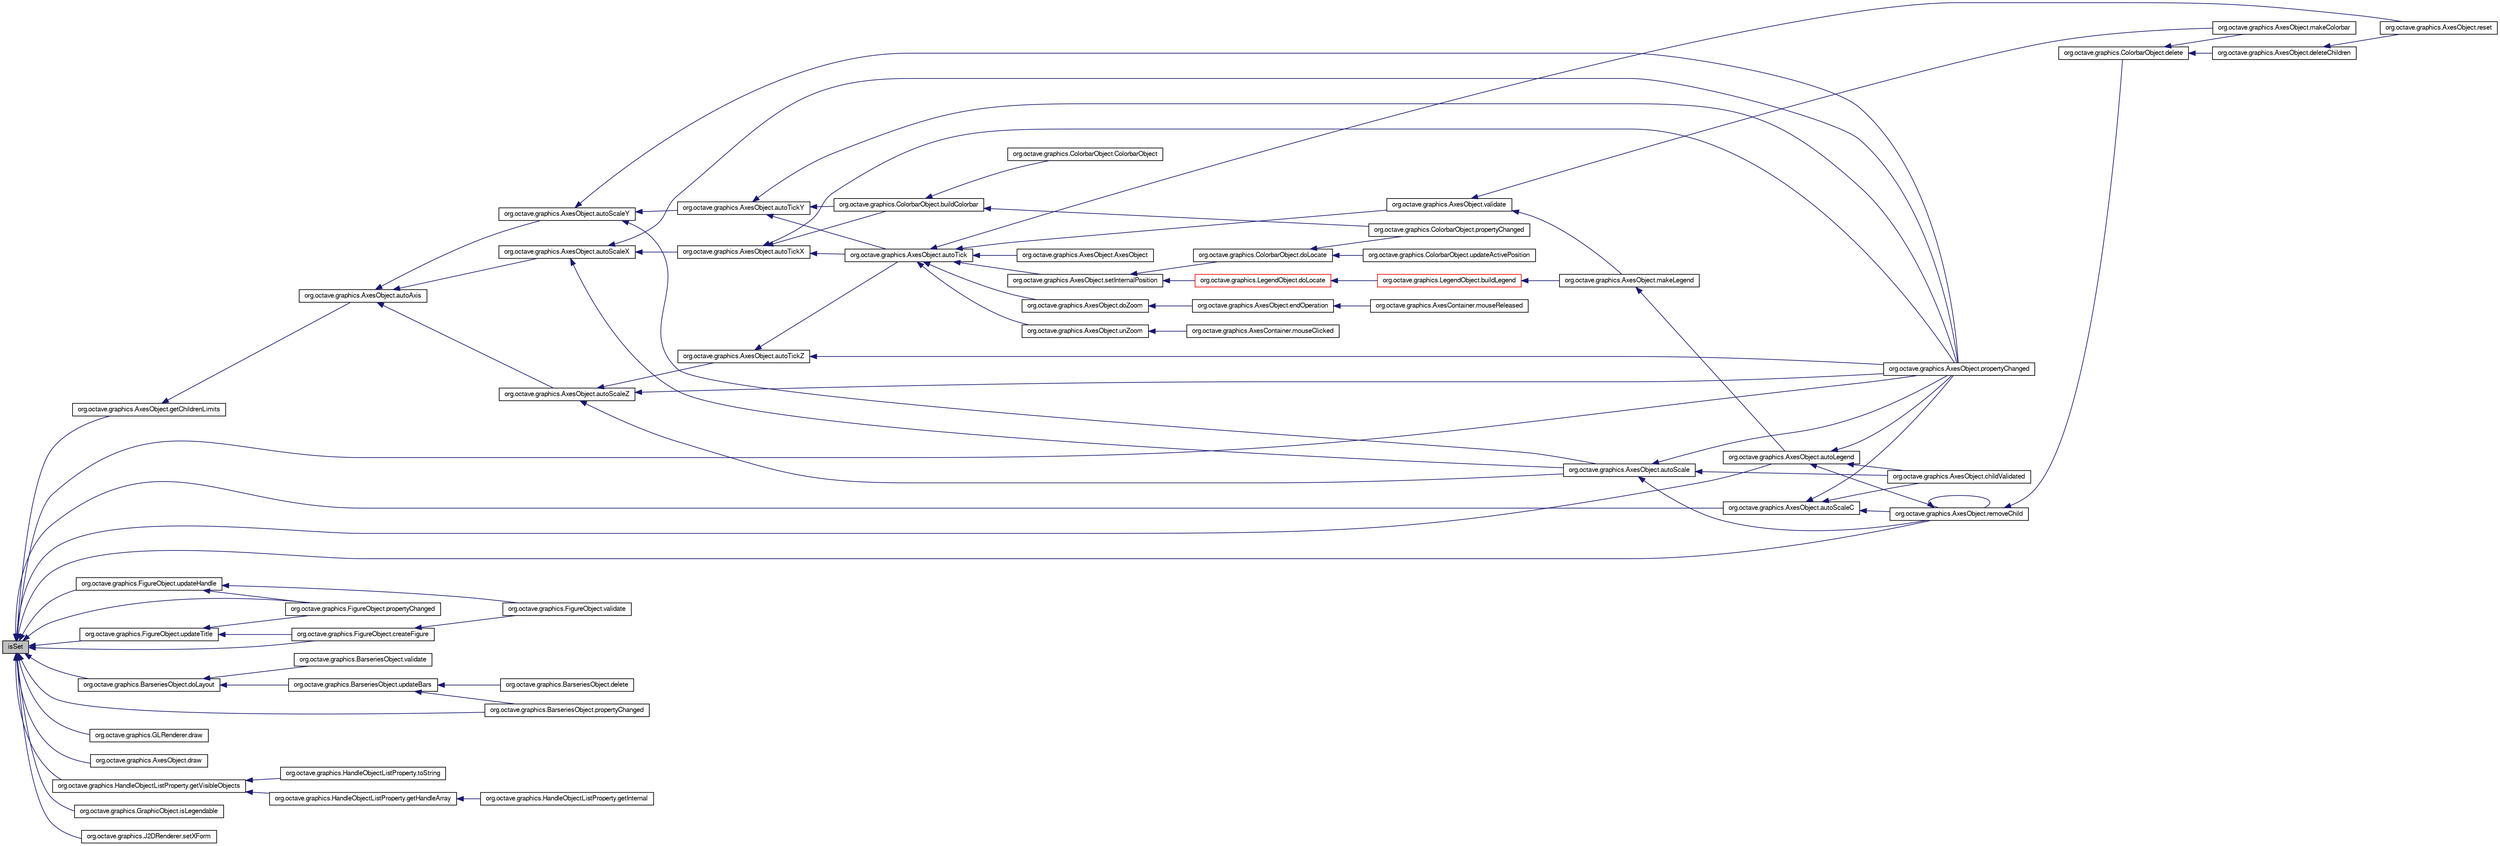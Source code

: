 digraph G
{
  edge [fontname="FreeSans",fontsize="10",labelfontname="FreeSans",labelfontsize="10"];
  node [fontname="FreeSans",fontsize="10",shape=record];
  rankdir="LR";
  Node1 [label="isSet",height=0.2,width=0.4,color="black", fillcolor="grey75", style="filled" fontcolor="black"];
  Node1 -> Node2 [dir="back",color="midnightblue",fontsize="10",style="solid",fontname="FreeSans"];
  Node2 [label="org.octave.graphics.AxesObject.autoLegend",height=0.2,width=0.4,color="black", fillcolor="white", style="filled",URL="$classorg_1_1octave_1_1graphics_1_1_axes_object.html#aed523bdcded55f65e6421d5f19485f8c"];
  Node2 -> Node3 [dir="back",color="midnightblue",fontsize="10",style="solid",fontname="FreeSans"];
  Node3 [label="org.octave.graphics.AxesObject.childValidated",height=0.2,width=0.4,color="black", fillcolor="white", style="filled",URL="$classorg_1_1octave_1_1graphics_1_1_axes_object.html#a8968031d1c5eaed3cc667f394cea6ba3"];
  Node2 -> Node4 [dir="back",color="midnightblue",fontsize="10",style="solid",fontname="FreeSans"];
  Node4 [label="org.octave.graphics.AxesObject.propertyChanged",height=0.2,width=0.4,color="black", fillcolor="white", style="filled",URL="$classorg_1_1octave_1_1graphics_1_1_axes_object.html#a15b63fbbc7c3a7ad69eb51e60232e1cb"];
  Node2 -> Node5 [dir="back",color="midnightblue",fontsize="10",style="solid",fontname="FreeSans"];
  Node5 [label="org.octave.graphics.AxesObject.removeChild",height=0.2,width=0.4,color="black", fillcolor="white", style="filled",URL="$classorg_1_1octave_1_1graphics_1_1_axes_object.html#affde818e58d4c9210b1519dd5cab6ebc"];
  Node5 -> Node6 [dir="back",color="midnightblue",fontsize="10",style="solid",fontname="FreeSans"];
  Node6 [label="org.octave.graphics.ColorbarObject.delete",height=0.2,width=0.4,color="black", fillcolor="white", style="filled",URL="$classorg_1_1octave_1_1graphics_1_1_colorbar_object.html#a7a4721d0a51e952c211e9b0fea4d8090"];
  Node6 -> Node7 [dir="back",color="midnightblue",fontsize="10",style="solid",fontname="FreeSans"];
  Node7 [label="org.octave.graphics.AxesObject.deleteChildren",height=0.2,width=0.4,color="black", fillcolor="white", style="filled",URL="$classorg_1_1octave_1_1graphics_1_1_axes_object.html#abf67d882cbea8b20d80544fe5f604e4a"];
  Node7 -> Node8 [dir="back",color="midnightblue",fontsize="10",style="solid",fontname="FreeSans"];
  Node8 [label="org.octave.graphics.AxesObject.reset",height=0.2,width=0.4,color="black", fillcolor="white", style="filled",URL="$classorg_1_1octave_1_1graphics_1_1_axes_object.html#a262380997e7c353f883761ebed63d18d"];
  Node6 -> Node9 [dir="back",color="midnightblue",fontsize="10",style="solid",fontname="FreeSans"];
  Node9 [label="org.octave.graphics.AxesObject.makeColorbar",height=0.2,width=0.4,color="black", fillcolor="white", style="filled",URL="$classorg_1_1octave_1_1graphics_1_1_axes_object.html#a18ad92a2eeba970815dbcc4aa1b25bbd"];
  Node5 -> Node5 [dir="back",color="midnightblue",fontsize="10",style="solid",fontname="FreeSans"];
  Node1 -> Node10 [dir="back",color="midnightblue",fontsize="10",style="solid",fontname="FreeSans"];
  Node10 [label="org.octave.graphics.AxesObject.autoScaleC",height=0.2,width=0.4,color="black", fillcolor="white", style="filled",URL="$classorg_1_1octave_1_1graphics_1_1_axes_object.html#ac206f5a14be0de4396cd80bf41512b0b"];
  Node10 -> Node3 [dir="back",color="midnightblue",fontsize="10",style="solid",fontname="FreeSans"];
  Node10 -> Node4 [dir="back",color="midnightblue",fontsize="10",style="solid",fontname="FreeSans"];
  Node10 -> Node5 [dir="back",color="midnightblue",fontsize="10",style="solid",fontname="FreeSans"];
  Node1 -> Node11 [dir="back",color="midnightblue",fontsize="10",style="solid",fontname="FreeSans"];
  Node11 [label="org.octave.graphics.FigureObject.createFigure",height=0.2,width=0.4,color="black", fillcolor="white", style="filled",URL="$classorg_1_1octave_1_1graphics_1_1_figure_object.html#a1115c7acdf68d6fe4e68fc6db510d3f9"];
  Node11 -> Node12 [dir="back",color="midnightblue",fontsize="10",style="solid",fontname="FreeSans"];
  Node12 [label="org.octave.graphics.FigureObject.validate",height=0.2,width=0.4,color="black", fillcolor="white", style="filled",URL="$classorg_1_1octave_1_1graphics_1_1_figure_object.html#a41d45236c37b75848f4b1667a11fb50e"];
  Node1 -> Node13 [dir="back",color="midnightblue",fontsize="10",style="solid",fontname="FreeSans"];
  Node13 [label="org.octave.graphics.BarseriesObject.doLayout",height=0.2,width=0.4,color="black", fillcolor="white", style="filled",URL="$classorg_1_1octave_1_1graphics_1_1_barseries_object.html#a47e208c762e8bcc4149bd9792d22ff6d"];
  Node13 -> Node14 [dir="back",color="midnightblue",fontsize="10",style="solid",fontname="FreeSans"];
  Node14 [label="org.octave.graphics.BarseriesObject.updateBars",height=0.2,width=0.4,color="black", fillcolor="white", style="filled",URL="$classorg_1_1octave_1_1graphics_1_1_barseries_object.html#a04c92aae0ff7f8ef7d5e8a8c3229d7d0"];
  Node14 -> Node15 [dir="back",color="midnightblue",fontsize="10",style="solid",fontname="FreeSans"];
  Node15 [label="org.octave.graphics.BarseriesObject.delete",height=0.2,width=0.4,color="black", fillcolor="white", style="filled",URL="$classorg_1_1octave_1_1graphics_1_1_barseries_object.html#a7a4721d0a51e952c211e9b0fea4d8090"];
  Node14 -> Node16 [dir="back",color="midnightblue",fontsize="10",style="solid",fontname="FreeSans"];
  Node16 [label="org.octave.graphics.BarseriesObject.propertyChanged",height=0.2,width=0.4,color="black", fillcolor="white", style="filled",URL="$classorg_1_1octave_1_1graphics_1_1_barseries_object.html#a15b63fbbc7c3a7ad69eb51e60232e1cb"];
  Node13 -> Node17 [dir="back",color="midnightblue",fontsize="10",style="solid",fontname="FreeSans"];
  Node17 [label="org.octave.graphics.BarseriesObject.validate",height=0.2,width=0.4,color="black", fillcolor="white", style="filled",URL="$classorg_1_1octave_1_1graphics_1_1_barseries_object.html#a41d45236c37b75848f4b1667a11fb50e"];
  Node1 -> Node18 [dir="back",color="midnightblue",fontsize="10",style="solid",fontname="FreeSans"];
  Node18 [label="org.octave.graphics.GLRenderer.draw",height=0.2,width=0.4,color="black", fillcolor="white", style="filled",URL="$classorg_1_1octave_1_1graphics_1_1_g_l_renderer.html#ab588b12f170009092885178a83c38eab"];
  Node1 -> Node19 [dir="back",color="midnightblue",fontsize="10",style="solid",fontname="FreeSans"];
  Node19 [label="org.octave.graphics.AxesObject.draw",height=0.2,width=0.4,color="black", fillcolor="white", style="filled",URL="$classorg_1_1octave_1_1graphics_1_1_axes_object.html#ab32dfc3d7e8e042aade84952afa8e098"];
  Node1 -> Node20 [dir="back",color="midnightblue",fontsize="10",style="solid",fontname="FreeSans"];
  Node20 [label="org.octave.graphics.AxesObject.getChildrenLimits",height=0.2,width=0.4,color="black", fillcolor="white", style="filled",URL="$classorg_1_1octave_1_1graphics_1_1_axes_object.html#a04318beaa2d19c42f370ac277263aecc"];
  Node20 -> Node21 [dir="back",color="midnightblue",fontsize="10",style="solid",fontname="FreeSans"];
  Node21 [label="org.octave.graphics.AxesObject.autoAxis",height=0.2,width=0.4,color="black", fillcolor="white", style="filled",URL="$classorg_1_1octave_1_1graphics_1_1_axes_object.html#aa8f75b11e080816b5666a8dd9b7f3bbe"];
  Node21 -> Node22 [dir="back",color="midnightblue",fontsize="10",style="solid",fontname="FreeSans"];
  Node22 [label="org.octave.graphics.AxesObject.autoScaleX",height=0.2,width=0.4,color="black", fillcolor="white", style="filled",URL="$classorg_1_1octave_1_1graphics_1_1_axes_object.html#a562cd26311bbf4426b608db3053bbc9b"];
  Node22 -> Node23 [dir="back",color="midnightblue",fontsize="10",style="solid",fontname="FreeSans"];
  Node23 [label="org.octave.graphics.AxesObject.autoScale",height=0.2,width=0.4,color="black", fillcolor="white", style="filled",URL="$classorg_1_1octave_1_1graphics_1_1_axes_object.html#a1f831891fb89a83d0cb560cc5877e2bb"];
  Node23 -> Node3 [dir="back",color="midnightblue",fontsize="10",style="solid",fontname="FreeSans"];
  Node23 -> Node4 [dir="back",color="midnightblue",fontsize="10",style="solid",fontname="FreeSans"];
  Node23 -> Node5 [dir="back",color="midnightblue",fontsize="10",style="solid",fontname="FreeSans"];
  Node22 -> Node24 [dir="back",color="midnightblue",fontsize="10",style="solid",fontname="FreeSans"];
  Node24 [label="org.octave.graphics.AxesObject.autoTickX",height=0.2,width=0.4,color="black", fillcolor="white", style="filled",URL="$classorg_1_1octave_1_1graphics_1_1_axes_object.html#a8cd9c3d6bc0fd0e2b06bbb83a685b233"];
  Node24 -> Node25 [dir="back",color="midnightblue",fontsize="10",style="solid",fontname="FreeSans"];
  Node25 [label="org.octave.graphics.AxesObject.autoTick",height=0.2,width=0.4,color="black", fillcolor="white", style="filled",URL="$classorg_1_1octave_1_1graphics_1_1_axes_object.html#ae678d53e3bb84db6ff9838a811e30aa4"];
  Node25 -> Node26 [dir="back",color="midnightblue",fontsize="10",style="solid",fontname="FreeSans"];
  Node26 [label="org.octave.graphics.AxesObject.AxesObject",height=0.2,width=0.4,color="black", fillcolor="white", style="filled",URL="$classorg_1_1octave_1_1graphics_1_1_axes_object.html#a95e48904fe84ed9e2b74777a4b758cdb"];
  Node25 -> Node27 [dir="back",color="midnightblue",fontsize="10",style="solid",fontname="FreeSans"];
  Node27 [label="org.octave.graphics.AxesObject.doZoom",height=0.2,width=0.4,color="black", fillcolor="white", style="filled",URL="$classorg_1_1octave_1_1graphics_1_1_axes_object.html#ae8c824d97814363fef35b5ed3276d626"];
  Node27 -> Node28 [dir="back",color="midnightblue",fontsize="10",style="solid",fontname="FreeSans"];
  Node28 [label="org.octave.graphics.AxesObject.endOperation",height=0.2,width=0.4,color="black", fillcolor="white", style="filled",URL="$classorg_1_1octave_1_1graphics_1_1_axes_object.html#a5e4f546565f55b188a55cee2548f3bc4"];
  Node28 -> Node29 [dir="back",color="midnightblue",fontsize="10",style="solid",fontname="FreeSans"];
  Node29 [label="org.octave.graphics.AxesContainer.mouseReleased",height=0.2,width=0.4,color="black", fillcolor="white", style="filled",URL="$classorg_1_1octave_1_1graphics_1_1_axes_container.html#a87a07291794e15052db67f945d90853e"];
  Node25 -> Node8 [dir="back",color="midnightblue",fontsize="10",style="solid",fontname="FreeSans"];
  Node25 -> Node30 [dir="back",color="midnightblue",fontsize="10",style="solid",fontname="FreeSans"];
  Node30 [label="org.octave.graphics.AxesObject.setInternalPosition",height=0.2,width=0.4,color="black", fillcolor="white", style="filled",URL="$classorg_1_1octave_1_1graphics_1_1_axes_object.html#a7623552654335ed9c42976d9f5c79c02"];
  Node30 -> Node31 [dir="back",color="midnightblue",fontsize="10",style="solid",fontname="FreeSans"];
  Node31 [label="org.octave.graphics.ColorbarObject.doLocate",height=0.2,width=0.4,color="black", fillcolor="white", style="filled",URL="$classorg_1_1octave_1_1graphics_1_1_colorbar_object.html#af0ec59e0f5939c1311544166debd60c0"];
  Node31 -> Node32 [dir="back",color="midnightblue",fontsize="10",style="solid",fontname="FreeSans"];
  Node32 [label="org.octave.graphics.ColorbarObject.updateActivePosition",height=0.2,width=0.4,color="black", fillcolor="white", style="filled",URL="$classorg_1_1octave_1_1graphics_1_1_colorbar_object.html#ade2f110d5abeb2807c9a26961bf257a0"];
  Node31 -> Node33 [dir="back",color="midnightblue",fontsize="10",style="solid",fontname="FreeSans"];
  Node33 [label="org.octave.graphics.ColorbarObject.propertyChanged",height=0.2,width=0.4,color="black", fillcolor="white", style="filled",URL="$classorg_1_1octave_1_1graphics_1_1_colorbar_object.html#a15b63fbbc7c3a7ad69eb51e60232e1cb"];
  Node30 -> Node34 [dir="back",color="midnightblue",fontsize="10",style="solid",fontname="FreeSans"];
  Node34 [label="org.octave.graphics.LegendObject.doLocate",height=0.2,width=0.4,color="red", fillcolor="white", style="filled",URL="$classorg_1_1octave_1_1graphics_1_1_legend_object.html#af0ec59e0f5939c1311544166debd60c0"];
  Node34 -> Node35 [dir="back",color="midnightblue",fontsize="10",style="solid",fontname="FreeSans"];
  Node35 [label="org.octave.graphics.LegendObject.buildLegend",height=0.2,width=0.4,color="red", fillcolor="white", style="filled",URL="$classorg_1_1octave_1_1graphics_1_1_legend_object.html#a55d0f84024ef147bc44d045c3f708dcc"];
  Node35 -> Node36 [dir="back",color="midnightblue",fontsize="10",style="solid",fontname="FreeSans"];
  Node36 [label="org.octave.graphics.AxesObject.makeLegend",height=0.2,width=0.4,color="black", fillcolor="white", style="filled",URL="$classorg_1_1octave_1_1graphics_1_1_axes_object.html#af818b4197b31dc2d4e3c704cf6989770"];
  Node36 -> Node2 [dir="back",color="midnightblue",fontsize="10",style="solid",fontname="FreeSans"];
  Node25 -> Node37 [dir="back",color="midnightblue",fontsize="10",style="solid",fontname="FreeSans"];
  Node37 [label="org.octave.graphics.AxesObject.unZoom",height=0.2,width=0.4,color="black", fillcolor="white", style="filled",URL="$classorg_1_1octave_1_1graphics_1_1_axes_object.html#a3808a131f04ccbdf0d1c50f883815dca"];
  Node37 -> Node38 [dir="back",color="midnightblue",fontsize="10",style="solid",fontname="FreeSans"];
  Node38 [label="org.octave.graphics.AxesContainer.mouseClicked",height=0.2,width=0.4,color="black", fillcolor="white", style="filled",URL="$classorg_1_1octave_1_1graphics_1_1_axes_container.html#a45d56bd84238e8b56589dfc732e2b2cf"];
  Node25 -> Node39 [dir="back",color="midnightblue",fontsize="10",style="solid",fontname="FreeSans"];
  Node39 [label="org.octave.graphics.AxesObject.validate",height=0.2,width=0.4,color="black", fillcolor="white", style="filled",URL="$classorg_1_1octave_1_1graphics_1_1_axes_object.html#a41d45236c37b75848f4b1667a11fb50e"];
  Node39 -> Node9 [dir="back",color="midnightblue",fontsize="10",style="solid",fontname="FreeSans"];
  Node39 -> Node36 [dir="back",color="midnightblue",fontsize="10",style="solid",fontname="FreeSans"];
  Node24 -> Node40 [dir="back",color="midnightblue",fontsize="10",style="solid",fontname="FreeSans"];
  Node40 [label="org.octave.graphics.ColorbarObject.buildColorbar",height=0.2,width=0.4,color="black", fillcolor="white", style="filled",URL="$classorg_1_1octave_1_1graphics_1_1_colorbar_object.html#ad7c4335dcdafd88406af75b6478f9cba"];
  Node40 -> Node41 [dir="back",color="midnightblue",fontsize="10",style="solid",fontname="FreeSans"];
  Node41 [label="org.octave.graphics.ColorbarObject.ColorbarObject",height=0.2,width=0.4,color="black", fillcolor="white", style="filled",URL="$classorg_1_1octave_1_1graphics_1_1_colorbar_object.html#a046394702188ee5d3b6354c41d800942"];
  Node40 -> Node33 [dir="back",color="midnightblue",fontsize="10",style="solid",fontname="FreeSans"];
  Node24 -> Node4 [dir="back",color="midnightblue",fontsize="10",style="solid",fontname="FreeSans"];
  Node22 -> Node4 [dir="back",color="midnightblue",fontsize="10",style="solid",fontname="FreeSans"];
  Node21 -> Node42 [dir="back",color="midnightblue",fontsize="10",style="solid",fontname="FreeSans"];
  Node42 [label="org.octave.graphics.AxesObject.autoScaleY",height=0.2,width=0.4,color="black", fillcolor="white", style="filled",URL="$classorg_1_1octave_1_1graphics_1_1_axes_object.html#a9efe9980cb24988ab81e39315cd369fa"];
  Node42 -> Node23 [dir="back",color="midnightblue",fontsize="10",style="solid",fontname="FreeSans"];
  Node42 -> Node43 [dir="back",color="midnightblue",fontsize="10",style="solid",fontname="FreeSans"];
  Node43 [label="org.octave.graphics.AxesObject.autoTickY",height=0.2,width=0.4,color="black", fillcolor="white", style="filled",URL="$classorg_1_1octave_1_1graphics_1_1_axes_object.html#a1ad354151e8e1841f7cafe591fb6e281"];
  Node43 -> Node25 [dir="back",color="midnightblue",fontsize="10",style="solid",fontname="FreeSans"];
  Node43 -> Node40 [dir="back",color="midnightblue",fontsize="10",style="solid",fontname="FreeSans"];
  Node43 -> Node4 [dir="back",color="midnightblue",fontsize="10",style="solid",fontname="FreeSans"];
  Node42 -> Node4 [dir="back",color="midnightblue",fontsize="10",style="solid",fontname="FreeSans"];
  Node21 -> Node44 [dir="back",color="midnightblue",fontsize="10",style="solid",fontname="FreeSans"];
  Node44 [label="org.octave.graphics.AxesObject.autoScaleZ",height=0.2,width=0.4,color="black", fillcolor="white", style="filled",URL="$classorg_1_1octave_1_1graphics_1_1_axes_object.html#adb55c3929d54800ab11f6d11d257aaf5"];
  Node44 -> Node23 [dir="back",color="midnightblue",fontsize="10",style="solid",fontname="FreeSans"];
  Node44 -> Node45 [dir="back",color="midnightblue",fontsize="10",style="solid",fontname="FreeSans"];
  Node45 [label="org.octave.graphics.AxesObject.autoTickZ",height=0.2,width=0.4,color="black", fillcolor="white", style="filled",URL="$classorg_1_1octave_1_1graphics_1_1_axes_object.html#a6bf128a9c38575aecde6c7bca508eb3c"];
  Node45 -> Node25 [dir="back",color="midnightblue",fontsize="10",style="solid",fontname="FreeSans"];
  Node45 -> Node4 [dir="back",color="midnightblue",fontsize="10",style="solid",fontname="FreeSans"];
  Node44 -> Node4 [dir="back",color="midnightblue",fontsize="10",style="solid",fontname="FreeSans"];
  Node1 -> Node46 [dir="back",color="midnightblue",fontsize="10",style="solid",fontname="FreeSans"];
  Node46 [label="org.octave.graphics.HandleObjectListProperty.getVisibleObjects",height=0.2,width=0.4,color="black", fillcolor="white", style="filled",URL="$classorg_1_1octave_1_1graphics_1_1_handle_object_list_property.html#a7e964e8d4d9ade716cdc8fdbeb2dde0d"];
  Node46 -> Node47 [dir="back",color="midnightblue",fontsize="10",style="solid",fontname="FreeSans"];
  Node47 [label="org.octave.graphics.HandleObjectListProperty.getHandleArray",height=0.2,width=0.4,color="black", fillcolor="white", style="filled",URL="$classorg_1_1octave_1_1graphics_1_1_handle_object_list_property.html#a8669b76eeef96a93585a3321f8b2d6a4"];
  Node47 -> Node48 [dir="back",color="midnightblue",fontsize="10",style="solid",fontname="FreeSans"];
  Node48 [label="org.octave.graphics.HandleObjectListProperty.getInternal",height=0.2,width=0.4,color="black", fillcolor="white", style="filled",URL="$classorg_1_1octave_1_1graphics_1_1_handle_object_list_property.html#ad340ce6b4372958894010fd520fc3ee9"];
  Node46 -> Node49 [dir="back",color="midnightblue",fontsize="10",style="solid",fontname="FreeSans"];
  Node49 [label="org.octave.graphics.HandleObjectListProperty.toString",height=0.2,width=0.4,color="black", fillcolor="white", style="filled",URL="$classorg_1_1octave_1_1graphics_1_1_handle_object_list_property.html#ad146fa8579a5f8a876c4688cc5a68520"];
  Node1 -> Node50 [dir="back",color="midnightblue",fontsize="10",style="solid",fontname="FreeSans"];
  Node50 [label="org.octave.graphics.GraphicObject.isLegendable",height=0.2,width=0.4,color="black", fillcolor="white", style="filled",URL="$classorg_1_1octave_1_1graphics_1_1_graphic_object.html#ad63fa220ec205210cdbbfed916b252d5"];
  Node1 -> Node16 [dir="back",color="midnightblue",fontsize="10",style="solid",fontname="FreeSans"];
  Node1 -> Node51 [dir="back",color="midnightblue",fontsize="10",style="solid",fontname="FreeSans"];
  Node51 [label="org.octave.graphics.FigureObject.propertyChanged",height=0.2,width=0.4,color="black", fillcolor="white", style="filled",URL="$classorg_1_1octave_1_1graphics_1_1_figure_object.html#a15b63fbbc7c3a7ad69eb51e60232e1cb"];
  Node1 -> Node4 [dir="back",color="midnightblue",fontsize="10",style="solid",fontname="FreeSans"];
  Node1 -> Node5 [dir="back",color="midnightblue",fontsize="10",style="solid",fontname="FreeSans"];
  Node1 -> Node52 [dir="back",color="midnightblue",fontsize="10",style="solid",fontname="FreeSans"];
  Node52 [label="org.octave.graphics.J2DRenderer.setXForm",height=0.2,width=0.4,color="black", fillcolor="white", style="filled",URL="$classorg_1_1octave_1_1graphics_1_1_j2_d_renderer.html#abea7d3d7ede5824e9ba07695deb978da"];
  Node1 -> Node53 [dir="back",color="midnightblue",fontsize="10",style="solid",fontname="FreeSans"];
  Node53 [label="org.octave.graphics.FigureObject.updateHandle",height=0.2,width=0.4,color="black", fillcolor="white", style="filled",URL="$classorg_1_1octave_1_1graphics_1_1_figure_object.html#ae367576862ebb12f1eced29418643e47"];
  Node53 -> Node12 [dir="back",color="midnightblue",fontsize="10",style="solid",fontname="FreeSans"];
  Node53 -> Node51 [dir="back",color="midnightblue",fontsize="10",style="solid",fontname="FreeSans"];
  Node1 -> Node54 [dir="back",color="midnightblue",fontsize="10",style="solid",fontname="FreeSans"];
  Node54 [label="org.octave.graphics.FigureObject.updateTitle",height=0.2,width=0.4,color="black", fillcolor="white", style="filled",URL="$classorg_1_1octave_1_1graphics_1_1_figure_object.html#af5384ac1cb903cb08c3dd584b91ec166"];
  Node54 -> Node11 [dir="back",color="midnightblue",fontsize="10",style="solid",fontname="FreeSans"];
  Node54 -> Node51 [dir="back",color="midnightblue",fontsize="10",style="solid",fontname="FreeSans"];
}

